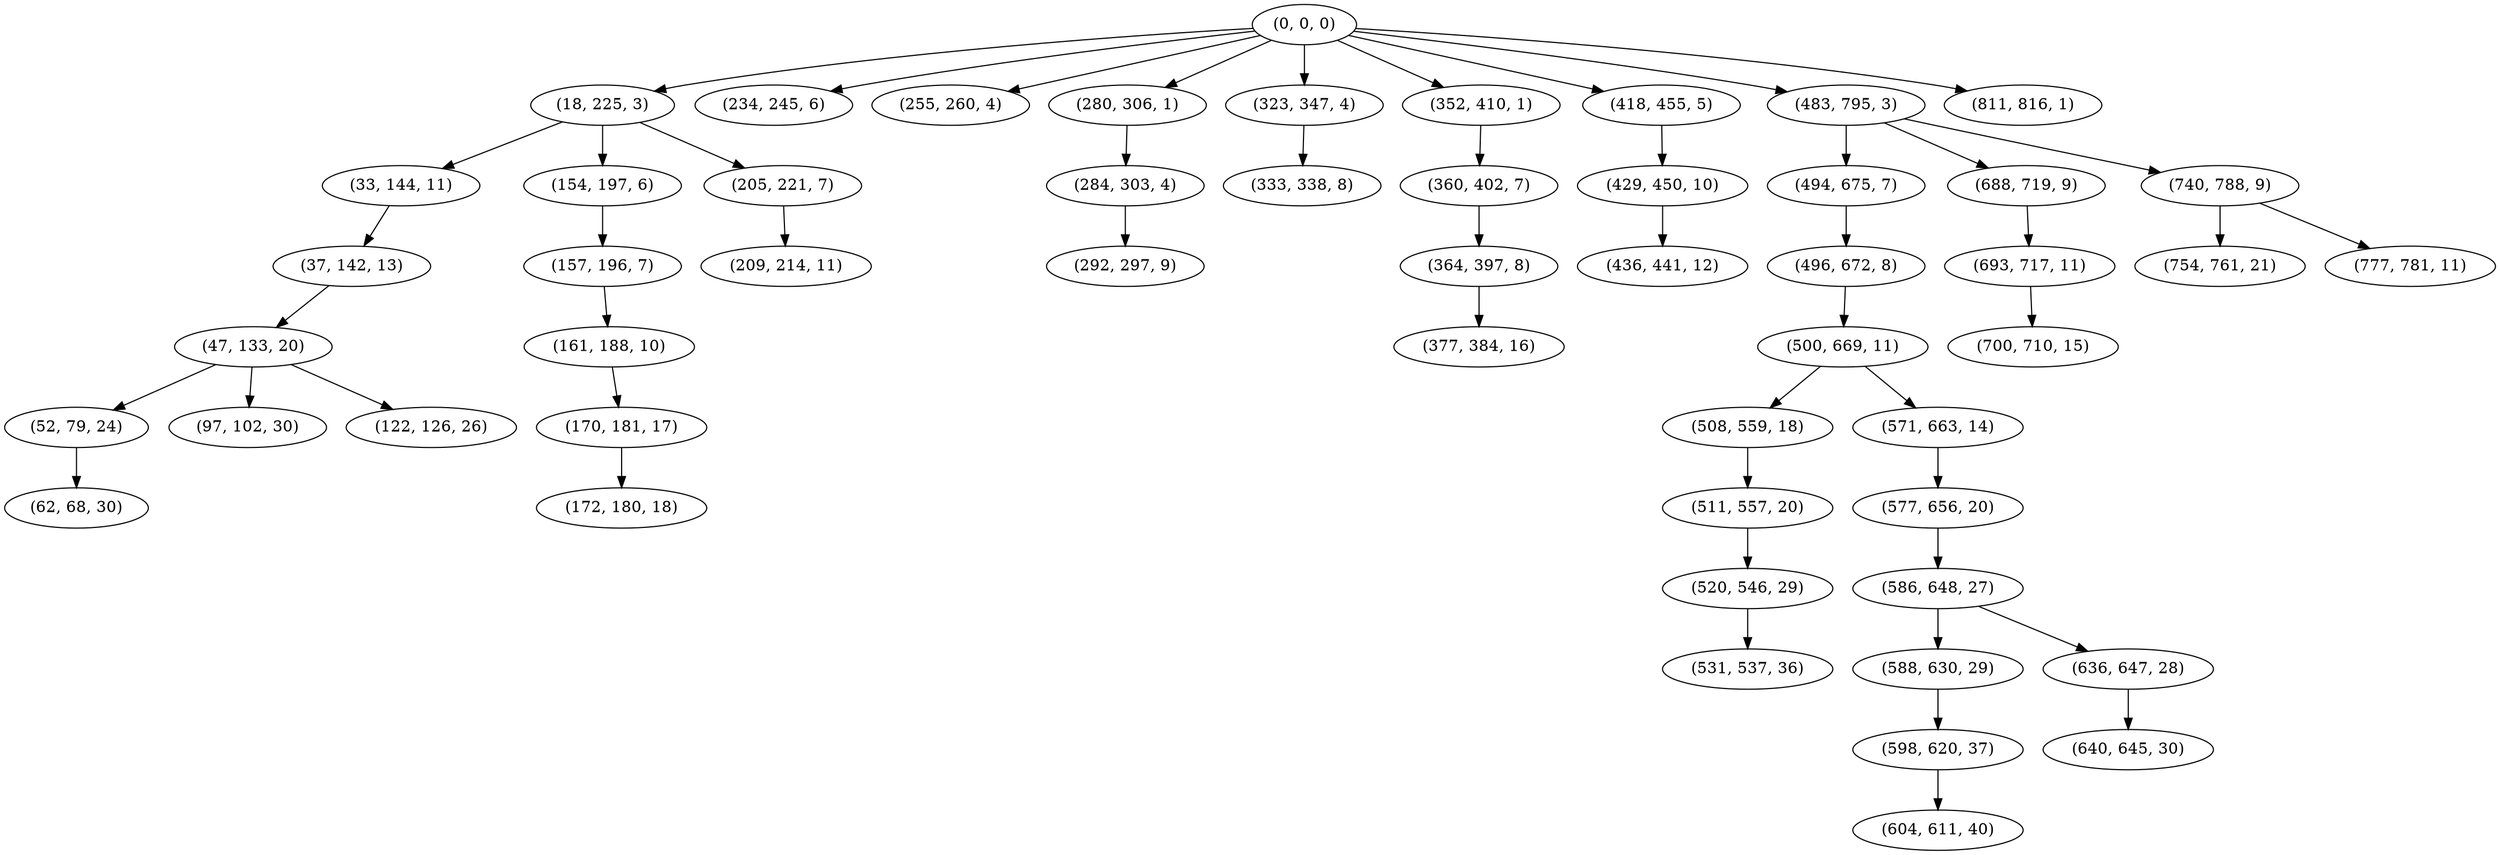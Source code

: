 digraph tree {
    "(0, 0, 0)";
    "(18, 225, 3)";
    "(33, 144, 11)";
    "(37, 142, 13)";
    "(47, 133, 20)";
    "(52, 79, 24)";
    "(62, 68, 30)";
    "(97, 102, 30)";
    "(122, 126, 26)";
    "(154, 197, 6)";
    "(157, 196, 7)";
    "(161, 188, 10)";
    "(170, 181, 17)";
    "(172, 180, 18)";
    "(205, 221, 7)";
    "(209, 214, 11)";
    "(234, 245, 6)";
    "(255, 260, 4)";
    "(280, 306, 1)";
    "(284, 303, 4)";
    "(292, 297, 9)";
    "(323, 347, 4)";
    "(333, 338, 8)";
    "(352, 410, 1)";
    "(360, 402, 7)";
    "(364, 397, 8)";
    "(377, 384, 16)";
    "(418, 455, 5)";
    "(429, 450, 10)";
    "(436, 441, 12)";
    "(483, 795, 3)";
    "(494, 675, 7)";
    "(496, 672, 8)";
    "(500, 669, 11)";
    "(508, 559, 18)";
    "(511, 557, 20)";
    "(520, 546, 29)";
    "(531, 537, 36)";
    "(571, 663, 14)";
    "(577, 656, 20)";
    "(586, 648, 27)";
    "(588, 630, 29)";
    "(598, 620, 37)";
    "(604, 611, 40)";
    "(636, 647, 28)";
    "(640, 645, 30)";
    "(688, 719, 9)";
    "(693, 717, 11)";
    "(700, 710, 15)";
    "(740, 788, 9)";
    "(754, 761, 21)";
    "(777, 781, 11)";
    "(811, 816, 1)";
    "(0, 0, 0)" -> "(18, 225, 3)";
    "(0, 0, 0)" -> "(234, 245, 6)";
    "(0, 0, 0)" -> "(255, 260, 4)";
    "(0, 0, 0)" -> "(280, 306, 1)";
    "(0, 0, 0)" -> "(323, 347, 4)";
    "(0, 0, 0)" -> "(352, 410, 1)";
    "(0, 0, 0)" -> "(418, 455, 5)";
    "(0, 0, 0)" -> "(483, 795, 3)";
    "(0, 0, 0)" -> "(811, 816, 1)";
    "(18, 225, 3)" -> "(33, 144, 11)";
    "(18, 225, 3)" -> "(154, 197, 6)";
    "(18, 225, 3)" -> "(205, 221, 7)";
    "(33, 144, 11)" -> "(37, 142, 13)";
    "(37, 142, 13)" -> "(47, 133, 20)";
    "(47, 133, 20)" -> "(52, 79, 24)";
    "(47, 133, 20)" -> "(97, 102, 30)";
    "(47, 133, 20)" -> "(122, 126, 26)";
    "(52, 79, 24)" -> "(62, 68, 30)";
    "(154, 197, 6)" -> "(157, 196, 7)";
    "(157, 196, 7)" -> "(161, 188, 10)";
    "(161, 188, 10)" -> "(170, 181, 17)";
    "(170, 181, 17)" -> "(172, 180, 18)";
    "(205, 221, 7)" -> "(209, 214, 11)";
    "(280, 306, 1)" -> "(284, 303, 4)";
    "(284, 303, 4)" -> "(292, 297, 9)";
    "(323, 347, 4)" -> "(333, 338, 8)";
    "(352, 410, 1)" -> "(360, 402, 7)";
    "(360, 402, 7)" -> "(364, 397, 8)";
    "(364, 397, 8)" -> "(377, 384, 16)";
    "(418, 455, 5)" -> "(429, 450, 10)";
    "(429, 450, 10)" -> "(436, 441, 12)";
    "(483, 795, 3)" -> "(494, 675, 7)";
    "(483, 795, 3)" -> "(688, 719, 9)";
    "(483, 795, 3)" -> "(740, 788, 9)";
    "(494, 675, 7)" -> "(496, 672, 8)";
    "(496, 672, 8)" -> "(500, 669, 11)";
    "(500, 669, 11)" -> "(508, 559, 18)";
    "(500, 669, 11)" -> "(571, 663, 14)";
    "(508, 559, 18)" -> "(511, 557, 20)";
    "(511, 557, 20)" -> "(520, 546, 29)";
    "(520, 546, 29)" -> "(531, 537, 36)";
    "(571, 663, 14)" -> "(577, 656, 20)";
    "(577, 656, 20)" -> "(586, 648, 27)";
    "(586, 648, 27)" -> "(588, 630, 29)";
    "(586, 648, 27)" -> "(636, 647, 28)";
    "(588, 630, 29)" -> "(598, 620, 37)";
    "(598, 620, 37)" -> "(604, 611, 40)";
    "(636, 647, 28)" -> "(640, 645, 30)";
    "(688, 719, 9)" -> "(693, 717, 11)";
    "(693, 717, 11)" -> "(700, 710, 15)";
    "(740, 788, 9)" -> "(754, 761, 21)";
    "(740, 788, 9)" -> "(777, 781, 11)";
}
